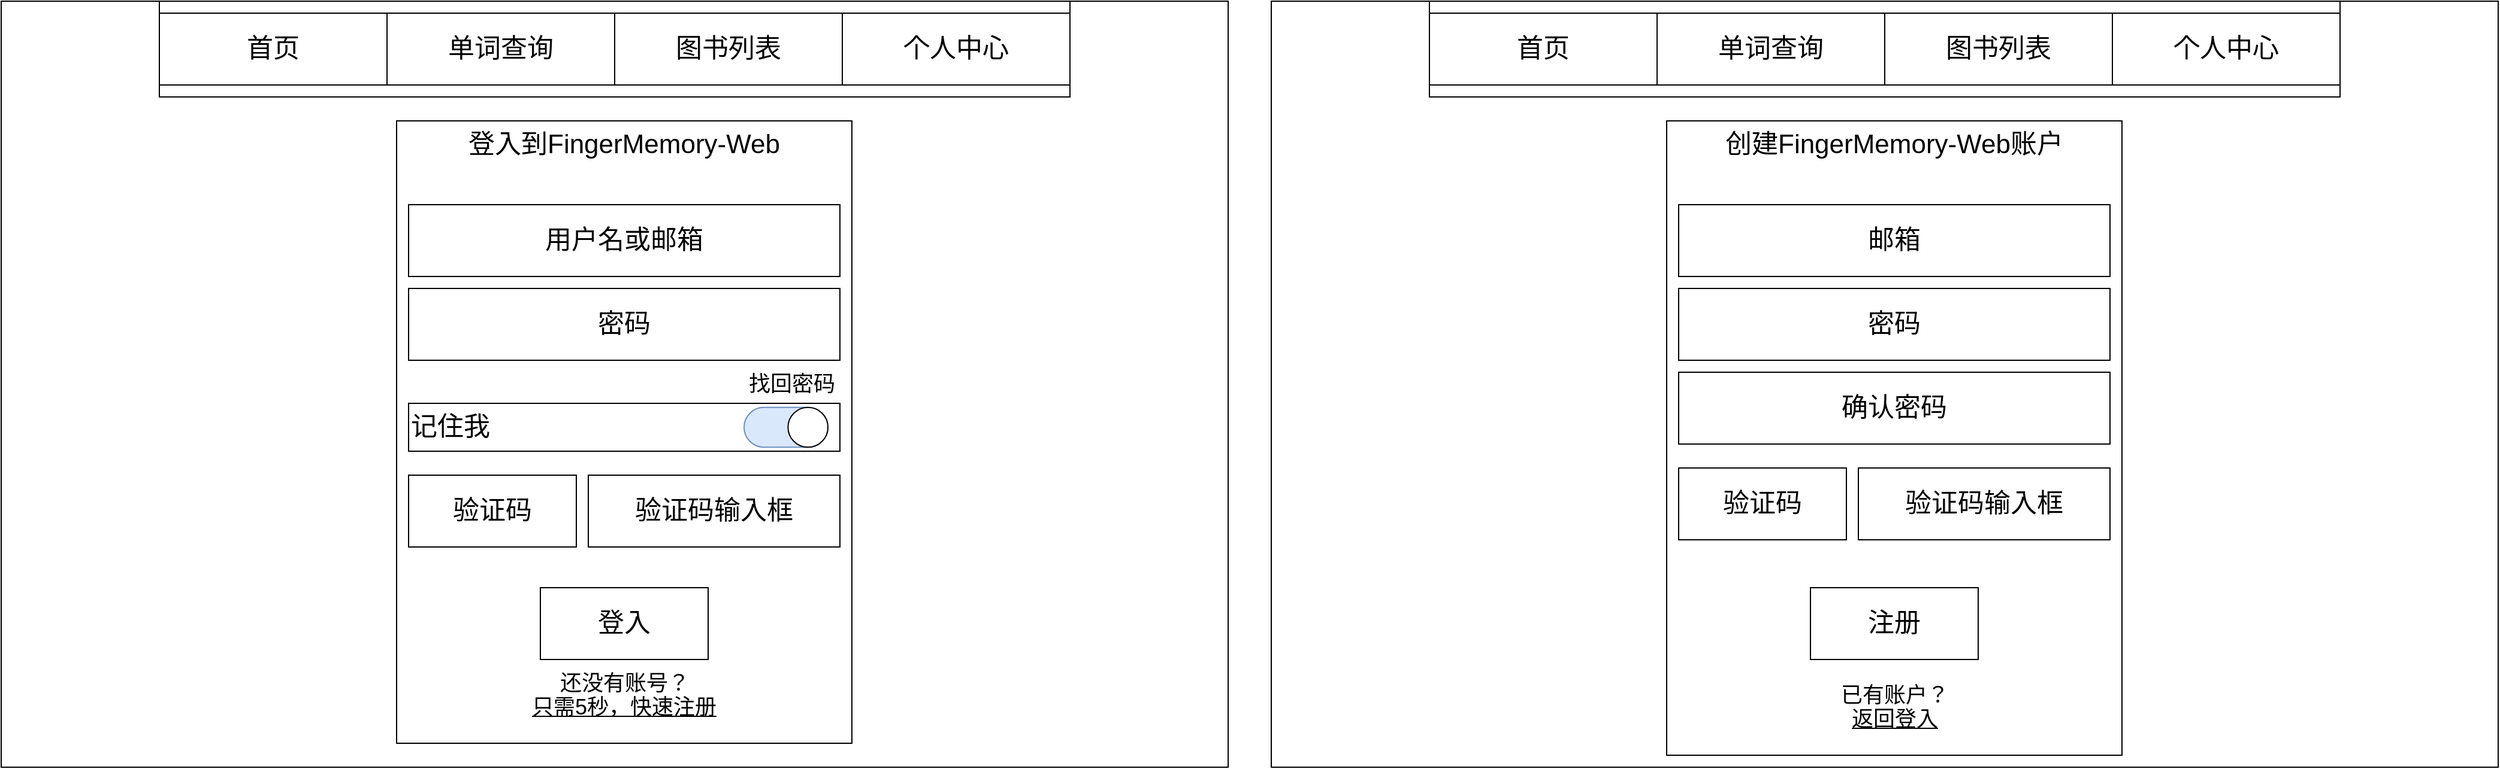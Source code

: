 <mxfile version="14.1.8" type="device"><diagram id="DFwKhm44m3Wuf2y6IuBg" name="第 1 页"><mxGraphModel dx="2020" dy="1202" grid="1" gridSize="10" guides="1" tooltips="1" connect="1" arrows="1" fold="1" page="1" pageScale="1" pageWidth="1600" pageHeight="900" math="0" shadow="0"><root><mxCell id="0"/><mxCell id="1" parent="0"/><mxCell id="X0ghVfeFPMuGXlCZBtEl-1" value="" style="rounded=0;whiteSpace=wrap;html=1;" vertex="1" parent="1"><mxGeometry width="1024" height="640" as="geometry"/></mxCell><mxCell id="X0ghVfeFPMuGXlCZBtEl-2" value="" style="rounded=0;whiteSpace=wrap;html=1;" vertex="1" parent="1"><mxGeometry x="132" width="760" height="80" as="geometry"/></mxCell><mxCell id="X0ghVfeFPMuGXlCZBtEl-3" value="&lt;font style=&quot;font-size: 22px&quot;&gt;首页&lt;/font&gt;" style="rounded=0;whiteSpace=wrap;html=1;" vertex="1" parent="1"><mxGeometry x="132" y="10" width="190" height="60" as="geometry"/></mxCell><mxCell id="X0ghVfeFPMuGXlCZBtEl-4" value="&lt;font style=&quot;font-size: 22px&quot;&gt;单词查询&lt;/font&gt;" style="rounded=0;whiteSpace=wrap;html=1;" vertex="1" parent="1"><mxGeometry x="322" y="10" width="190" height="60" as="geometry"/></mxCell><mxCell id="X0ghVfeFPMuGXlCZBtEl-5" value="&lt;font style=&quot;font-size: 22px&quot;&gt;图书列表&lt;/font&gt;" style="rounded=0;whiteSpace=wrap;html=1;" vertex="1" parent="1"><mxGeometry x="512" y="10" width="190" height="60" as="geometry"/></mxCell><mxCell id="X0ghVfeFPMuGXlCZBtEl-6" value="&lt;font style=&quot;font-size: 22px&quot;&gt;个人中心&lt;/font&gt;" style="rounded=0;whiteSpace=wrap;html=1;" vertex="1" parent="1"><mxGeometry x="702" y="10" width="190" height="60" as="geometry"/></mxCell><mxCell id="X0ghVfeFPMuGXlCZBtEl-7" value="&lt;span style=&quot;font-size: 22px&quot;&gt;登入到FingerMemory-Web&lt;/span&gt;" style="rounded=0;whiteSpace=wrap;html=1;verticalAlign=top;" vertex="1" parent="1"><mxGeometry x="330" y="100" width="380" height="520" as="geometry"/></mxCell><mxCell id="X0ghVfeFPMuGXlCZBtEl-12" value="&lt;font style=&quot;font-size: 22px&quot;&gt;用户名或邮箱&lt;/font&gt;" style="rounded=0;whiteSpace=wrap;html=1;" vertex="1" parent="1"><mxGeometry x="340" y="170" width="360" height="60" as="geometry"/></mxCell><mxCell id="X0ghVfeFPMuGXlCZBtEl-13" value="&lt;font style=&quot;font-size: 22px&quot;&gt;密码&lt;/font&gt;" style="rounded=0;whiteSpace=wrap;html=1;" vertex="1" parent="1"><mxGeometry x="340" y="240" width="360" height="60" as="geometry"/></mxCell><mxCell id="X0ghVfeFPMuGXlCZBtEl-17" value="" style="group" vertex="1" connectable="0" parent="1"><mxGeometry x="340" y="336" width="360" height="40" as="geometry"/></mxCell><mxCell id="X0ghVfeFPMuGXlCZBtEl-14" value="&lt;font style=&quot;font-size: 22px&quot;&gt;记住我&lt;/font&gt;" style="rounded=0;whiteSpace=wrap;html=1;align=left;" vertex="1" parent="X0ghVfeFPMuGXlCZBtEl-17"><mxGeometry width="360" height="40" as="geometry"/></mxCell><mxCell id="X0ghVfeFPMuGXlCZBtEl-15" value="" style="rounded=1;whiteSpace=wrap;html=1;arcSize=50;fillColor=#dae8fc;strokeColor=#6c8ebf;" vertex="1" parent="X0ghVfeFPMuGXlCZBtEl-17"><mxGeometry x="280" y="3.33" width="70" height="33.33" as="geometry"/></mxCell><mxCell id="X0ghVfeFPMuGXlCZBtEl-16" value="" style="ellipse;whiteSpace=wrap;html=1;aspect=fixed;" vertex="1" parent="X0ghVfeFPMuGXlCZBtEl-17"><mxGeometry x="316.67" y="3.333" width="33.333" height="33.333" as="geometry"/></mxCell><mxCell id="X0ghVfeFPMuGXlCZBtEl-18" value="&lt;font style=&quot;font-size: 18px&quot;&gt;找回密码&lt;/font&gt;" style="text;html=1;strokeColor=none;fillColor=none;align=center;verticalAlign=middle;whiteSpace=wrap;rounded=0;" vertex="1" parent="1"><mxGeometry x="620" y="310" width="80" height="20" as="geometry"/></mxCell><mxCell id="X0ghVfeFPMuGXlCZBtEl-19" value="&lt;span style=&quot;font-size: 22px&quot;&gt;登入&lt;/span&gt;" style="rounded=0;whiteSpace=wrap;html=1;" vertex="1" parent="1"><mxGeometry x="450" y="490" width="140" height="60" as="geometry"/></mxCell><mxCell id="X0ghVfeFPMuGXlCZBtEl-20" value="&lt;font style=&quot;font-size: 18px&quot;&gt;还没有账号？&lt;/font&gt;" style="text;html=1;strokeColor=none;fillColor=none;align=center;verticalAlign=middle;whiteSpace=wrap;rounded=0;" vertex="1" parent="1"><mxGeometry x="462.5" y="560" width="115" height="20" as="geometry"/></mxCell><mxCell id="X0ghVfeFPMuGXlCZBtEl-21" value="&lt;u style=&quot;font-size: 18px&quot;&gt;只需5秒，&lt;/u&gt;&lt;span style=&quot;font-size: 18px&quot;&gt;&lt;u&gt;快速注册&lt;/u&gt;&lt;/span&gt;" style="text;html=1;strokeColor=none;fillColor=none;align=center;verticalAlign=middle;whiteSpace=wrap;rounded=0;" vertex="1" parent="1"><mxGeometry x="441" y="580" width="158" height="20" as="geometry"/></mxCell><mxCell id="X0ghVfeFPMuGXlCZBtEl-33" value="" style="rounded=0;whiteSpace=wrap;html=1;" vertex="1" parent="1"><mxGeometry x="1060" width="1024" height="640" as="geometry"/></mxCell><mxCell id="X0ghVfeFPMuGXlCZBtEl-34" value="" style="rounded=0;whiteSpace=wrap;html=1;" vertex="1" parent="1"><mxGeometry x="1192" width="760" height="80" as="geometry"/></mxCell><mxCell id="X0ghVfeFPMuGXlCZBtEl-35" value="&lt;font style=&quot;font-size: 22px&quot;&gt;首页&lt;/font&gt;" style="rounded=0;whiteSpace=wrap;html=1;" vertex="1" parent="1"><mxGeometry x="1192" y="10" width="190" height="60" as="geometry"/></mxCell><mxCell id="X0ghVfeFPMuGXlCZBtEl-36" value="&lt;font style=&quot;font-size: 22px&quot;&gt;单词查询&lt;/font&gt;" style="rounded=0;whiteSpace=wrap;html=1;" vertex="1" parent="1"><mxGeometry x="1382" y="10" width="190" height="60" as="geometry"/></mxCell><mxCell id="X0ghVfeFPMuGXlCZBtEl-37" value="&lt;font style=&quot;font-size: 22px&quot;&gt;图书列表&lt;/font&gt;" style="rounded=0;whiteSpace=wrap;html=1;" vertex="1" parent="1"><mxGeometry x="1572" y="10" width="190" height="60" as="geometry"/></mxCell><mxCell id="X0ghVfeFPMuGXlCZBtEl-38" value="&lt;font style=&quot;font-size: 22px&quot;&gt;个人中心&lt;/font&gt;" style="rounded=0;whiteSpace=wrap;html=1;" vertex="1" parent="1"><mxGeometry x="1762" y="10" width="190" height="60" as="geometry"/></mxCell><mxCell id="X0ghVfeFPMuGXlCZBtEl-39" value="&lt;span style=&quot;font-size: 22px&quot;&gt;创建FingerMemory-Web账户&lt;/span&gt;" style="rounded=0;whiteSpace=wrap;html=1;verticalAlign=top;" vertex="1" parent="1"><mxGeometry x="1390" y="100" width="380" height="530" as="geometry"/></mxCell><mxCell id="X0ghVfeFPMuGXlCZBtEl-40" value="&lt;font style=&quot;font-size: 22px&quot;&gt;邮箱&lt;/font&gt;" style="rounded=0;whiteSpace=wrap;html=1;" vertex="1" parent="1"><mxGeometry x="1400" y="170" width="360" height="60" as="geometry"/></mxCell><mxCell id="X0ghVfeFPMuGXlCZBtEl-41" value="&lt;font style=&quot;font-size: 22px&quot;&gt;密码&lt;/font&gt;" style="rounded=0;whiteSpace=wrap;html=1;" vertex="1" parent="1"><mxGeometry x="1400" y="240" width="360" height="60" as="geometry"/></mxCell><mxCell id="X0ghVfeFPMuGXlCZBtEl-47" value="&lt;span style=&quot;font-size: 22px&quot;&gt;注册&lt;/span&gt;" style="rounded=0;whiteSpace=wrap;html=1;" vertex="1" parent="1"><mxGeometry x="1510" y="490" width="140" height="60" as="geometry"/></mxCell><mxCell id="X0ghVfeFPMuGXlCZBtEl-48" value="&lt;font style=&quot;font-size: 18px&quot;&gt;已有账户？&lt;/font&gt;" style="text;html=1;strokeColor=none;fillColor=none;align=center;verticalAlign=middle;whiteSpace=wrap;rounded=0;" vertex="1" parent="1"><mxGeometry x="1522.5" y="570" width="115" height="20" as="geometry"/></mxCell><mxCell id="X0ghVfeFPMuGXlCZBtEl-49" value="&lt;span style=&quot;font-size: 18px&quot;&gt;&lt;u&gt;返回登入&lt;/u&gt;&lt;/span&gt;" style="text;html=1;strokeColor=none;fillColor=none;align=center;verticalAlign=middle;whiteSpace=wrap;rounded=0;" vertex="1" parent="1"><mxGeometry x="1540.5" y="590" width="79" height="20" as="geometry"/></mxCell><mxCell id="X0ghVfeFPMuGXlCZBtEl-50" value="&lt;span style=&quot;font-size: 22px&quot;&gt;确认密码&lt;/span&gt;" style="rounded=0;whiteSpace=wrap;html=1;" vertex="1" parent="1"><mxGeometry x="1400" y="310" width="360" height="60" as="geometry"/></mxCell><mxCell id="X0ghVfeFPMuGXlCZBtEl-52" value="&lt;font style=&quot;font-size: 22px&quot;&gt;验证码&lt;/font&gt;" style="rounded=0;whiteSpace=wrap;html=1;" vertex="1" parent="1"><mxGeometry x="340" y="396" width="140" height="60" as="geometry"/></mxCell><mxCell id="X0ghVfeFPMuGXlCZBtEl-53" value="&lt;font style=&quot;font-size: 22px&quot;&gt;验证码输入框&lt;/font&gt;" style="rounded=0;whiteSpace=wrap;html=1;" vertex="1" parent="1"><mxGeometry x="490" y="396" width="210" height="60" as="geometry"/></mxCell><mxCell id="X0ghVfeFPMuGXlCZBtEl-54" value="&lt;font style=&quot;font-size: 22px&quot;&gt;验证码输入框&lt;/font&gt;" style="rounded=0;whiteSpace=wrap;html=1;" vertex="1" parent="1"><mxGeometry x="1550" y="390" width="210" height="60" as="geometry"/></mxCell><mxCell id="X0ghVfeFPMuGXlCZBtEl-55" value="&lt;font style=&quot;font-size: 22px&quot;&gt;验证码&lt;/font&gt;" style="rounded=0;whiteSpace=wrap;html=1;" vertex="1" parent="1"><mxGeometry x="1400" y="390" width="140" height="60" as="geometry"/></mxCell></root></mxGraphModel></diagram></mxfile>